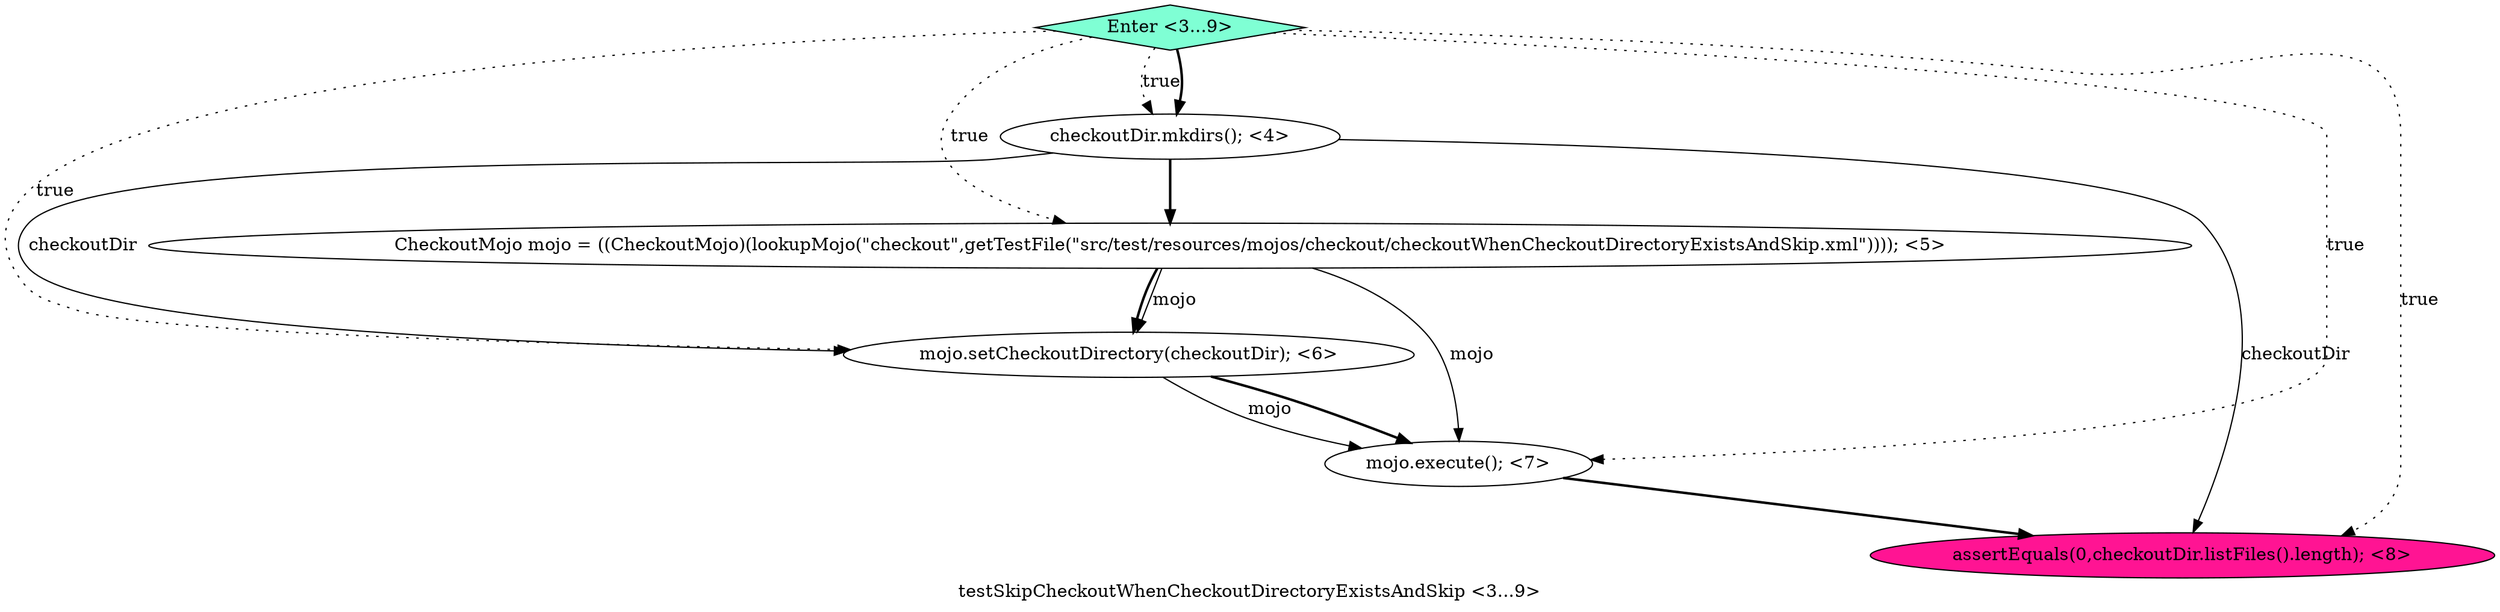 digraph PDG {
label = "testSkipCheckoutWhenCheckoutDirectoryExistsAndSkip <3...9>";
0.1 [style = filled, label = "CheckoutMojo mojo = ((CheckoutMojo)(lookupMojo(\"checkout\",getTestFile(\"src/test/resources/mojos/checkout/checkoutWhenCheckoutDirectoryExistsAndSkip.xml\")))); <5>", fillcolor = white, shape = ellipse];
0.4 [style = filled, label = "assertEquals(0,checkoutDir.listFiles().length); <8>", fillcolor = deeppink, shape = ellipse];
0.0 [style = filled, label = "checkoutDir.mkdirs(); <4>", fillcolor = white, shape = ellipse];
0.5 [style = filled, label = "Enter <3...9>", fillcolor = aquamarine, shape = diamond];
0.3 [style = filled, label = "mojo.execute(); <7>", fillcolor = white, shape = ellipse];
0.2 [style = filled, label = "mojo.setCheckoutDirectory(checkoutDir); <6>", fillcolor = white, shape = ellipse];
0.0 -> 0.1 [style = bold, label=""];
0.0 -> 0.2 [style = solid, label="checkoutDir"];
0.0 -> 0.4 [style = solid, label="checkoutDir"];
0.1 -> 0.2 [style = solid, label="mojo"];
0.1 -> 0.2 [style = bold, label=""];
0.1 -> 0.3 [style = solid, label="mojo"];
0.2 -> 0.3 [style = solid, label="mojo"];
0.2 -> 0.3 [style = bold, label=""];
0.3 -> 0.4 [style = bold, label=""];
0.5 -> 0.0 [style = dotted, label="true"];
0.5 -> 0.0 [style = bold, label=""];
0.5 -> 0.1 [style = dotted, label="true"];
0.5 -> 0.2 [style = dotted, label="true"];
0.5 -> 0.3 [style = dotted, label="true"];
0.5 -> 0.4 [style = dotted, label="true"];
}
